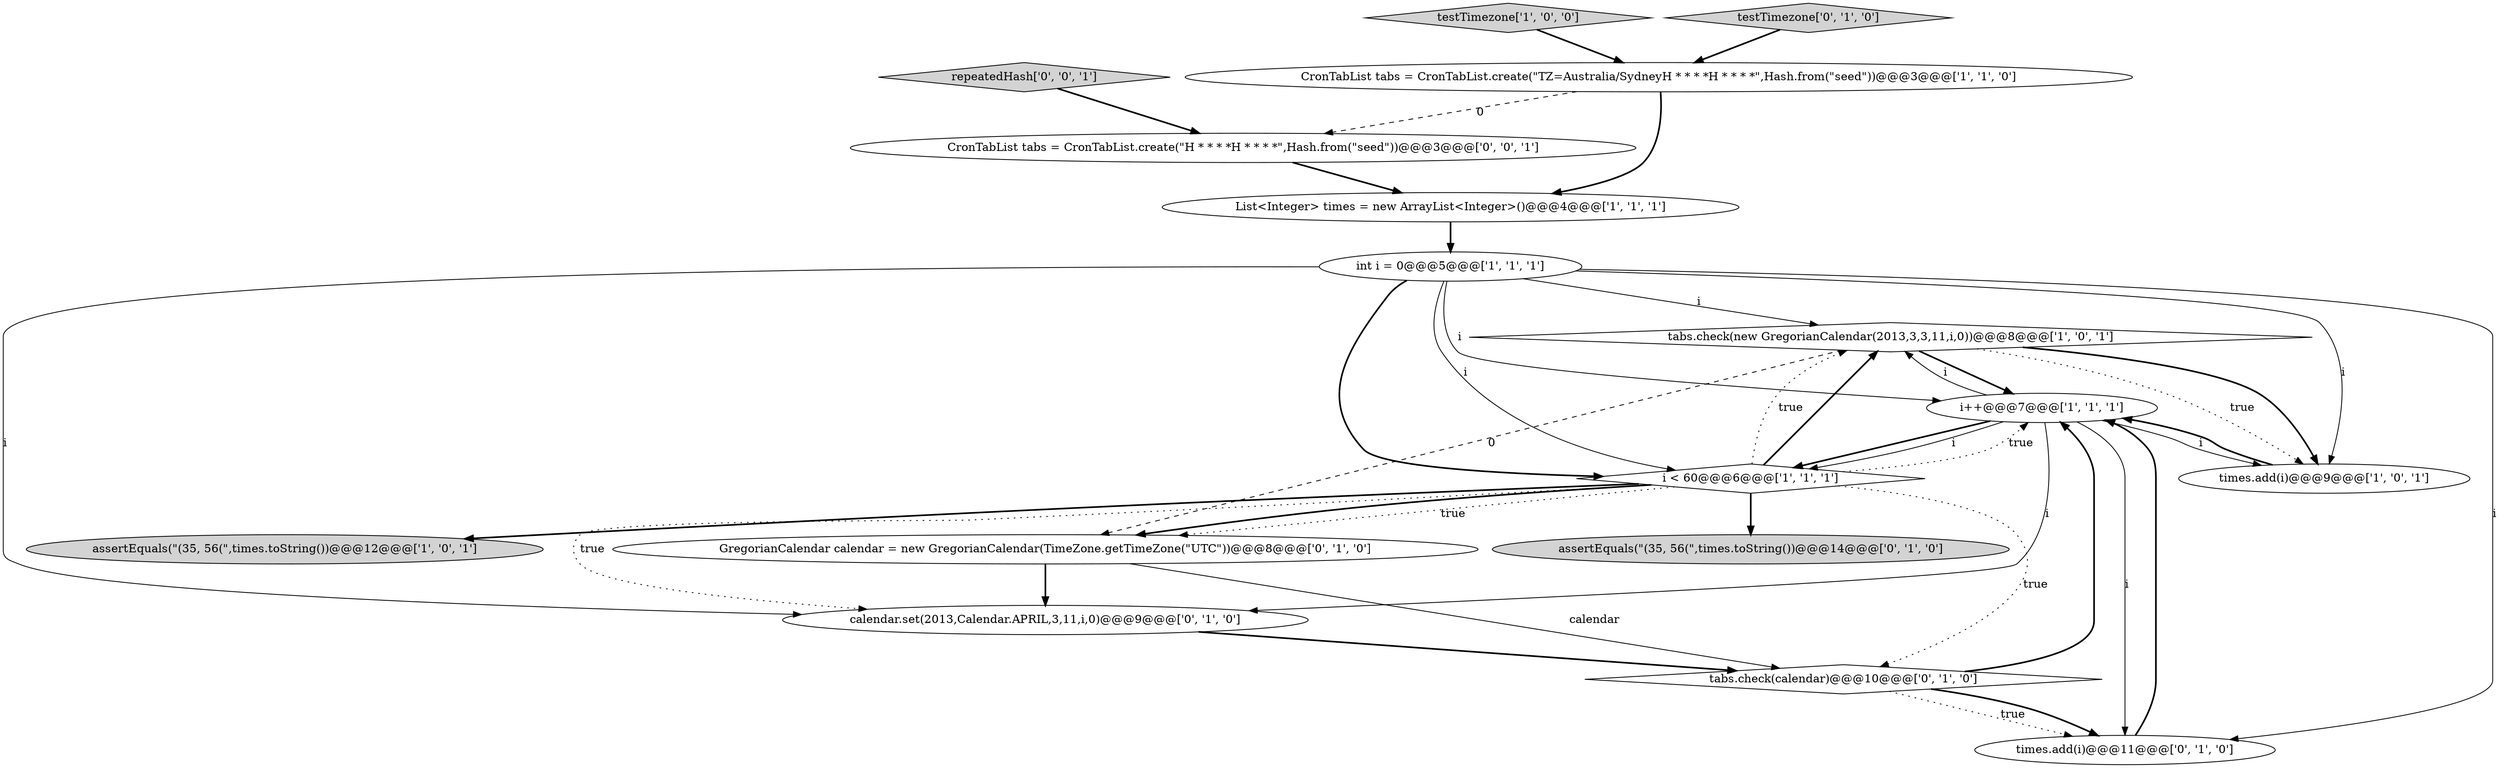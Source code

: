 digraph {
1 [style = filled, label = "tabs.check(new GregorianCalendar(2013,3,3,11,i,0))@@@8@@@['1', '0', '1']", fillcolor = white, shape = diamond image = "AAA0AAABBB1BBB"];
6 [style = filled, label = "CronTabList tabs = CronTabList.create(\"TZ=Australia/SydneyH * * * *H * * * *\",Hash.from(\"seed\"))@@@3@@@['1', '1', '0']", fillcolor = white, shape = ellipse image = "AAA0AAABBB1BBB"];
15 [style = filled, label = "CronTabList tabs = CronTabList.create(\"H * * * *H * * * *\",Hash.from(\"seed\"))@@@3@@@['0', '0', '1']", fillcolor = white, shape = ellipse image = "AAA0AAABBB3BBB"];
2 [style = filled, label = "int i = 0@@@5@@@['1', '1', '1']", fillcolor = white, shape = ellipse image = "AAA0AAABBB1BBB"];
16 [style = filled, label = "repeatedHash['0', '0', '1']", fillcolor = lightgray, shape = diamond image = "AAA0AAABBB3BBB"];
4 [style = filled, label = "i++@@@7@@@['1', '1', '1']", fillcolor = white, shape = ellipse image = "AAA0AAABBB1BBB"];
5 [style = filled, label = "i < 60@@@6@@@['1', '1', '1']", fillcolor = white, shape = diamond image = "AAA0AAABBB1BBB"];
14 [style = filled, label = "assertEquals(\"(35, 56(\",times.toString())@@@14@@@['0', '1', '0']", fillcolor = lightgray, shape = ellipse image = "AAA0AAABBB2BBB"];
3 [style = filled, label = "assertEquals(\"(35, 56(\",times.toString())@@@12@@@['1', '0', '1']", fillcolor = lightgray, shape = ellipse image = "AAA0AAABBB1BBB"];
13 [style = filled, label = "tabs.check(calendar)@@@10@@@['0', '1', '0']", fillcolor = white, shape = diamond image = "AAA1AAABBB2BBB"];
8 [style = filled, label = "List<Integer> times = new ArrayList<Integer>()@@@4@@@['1', '1', '1']", fillcolor = white, shape = ellipse image = "AAA0AAABBB1BBB"];
9 [style = filled, label = "GregorianCalendar calendar = new GregorianCalendar(TimeZone.getTimeZone(\"UTC\"))@@@8@@@['0', '1', '0']", fillcolor = white, shape = ellipse image = "AAA1AAABBB2BBB"];
11 [style = filled, label = "times.add(i)@@@11@@@['0', '1', '0']", fillcolor = white, shape = ellipse image = "AAA0AAABBB2BBB"];
10 [style = filled, label = "calendar.set(2013,Calendar.APRIL,3,11,i,0)@@@9@@@['0', '1', '0']", fillcolor = white, shape = ellipse image = "AAA1AAABBB2BBB"];
7 [style = filled, label = "testTimezone['1', '0', '0']", fillcolor = lightgray, shape = diamond image = "AAA0AAABBB1BBB"];
0 [style = filled, label = "times.add(i)@@@9@@@['1', '0', '1']", fillcolor = white, shape = ellipse image = "AAA0AAABBB1BBB"];
12 [style = filled, label = "testTimezone['0', '1', '0']", fillcolor = lightgray, shape = diamond image = "AAA0AAABBB2BBB"];
5->14 [style = bold, label=""];
11->4 [style = bold, label=""];
5->10 [style = dotted, label="true"];
0->4 [style = bold, label=""];
13->4 [style = bold, label=""];
4->10 [style = solid, label="i"];
1->0 [style = dotted, label="true"];
5->9 [style = dotted, label="true"];
2->5 [style = bold, label=""];
1->9 [style = dashed, label="0"];
5->1 [style = bold, label=""];
2->11 [style = solid, label="i"];
4->5 [style = bold, label=""];
4->0 [style = solid, label="i"];
13->11 [style = dotted, label="true"];
7->6 [style = bold, label=""];
2->0 [style = solid, label="i"];
16->15 [style = bold, label=""];
5->13 [style = dotted, label="true"];
5->4 [style = dotted, label="true"];
4->1 [style = solid, label="i"];
2->5 [style = solid, label="i"];
5->9 [style = bold, label=""];
2->10 [style = solid, label="i"];
6->8 [style = bold, label=""];
9->13 [style = solid, label="calendar"];
4->11 [style = solid, label="i"];
4->5 [style = solid, label="i"];
13->11 [style = bold, label=""];
8->2 [style = bold, label=""];
10->13 [style = bold, label=""];
2->4 [style = solid, label="i"];
1->4 [style = bold, label=""];
6->15 [style = dashed, label="0"];
5->1 [style = dotted, label="true"];
5->3 [style = bold, label=""];
15->8 [style = bold, label=""];
2->1 [style = solid, label="i"];
12->6 [style = bold, label=""];
9->10 [style = bold, label=""];
1->0 [style = bold, label=""];
}
